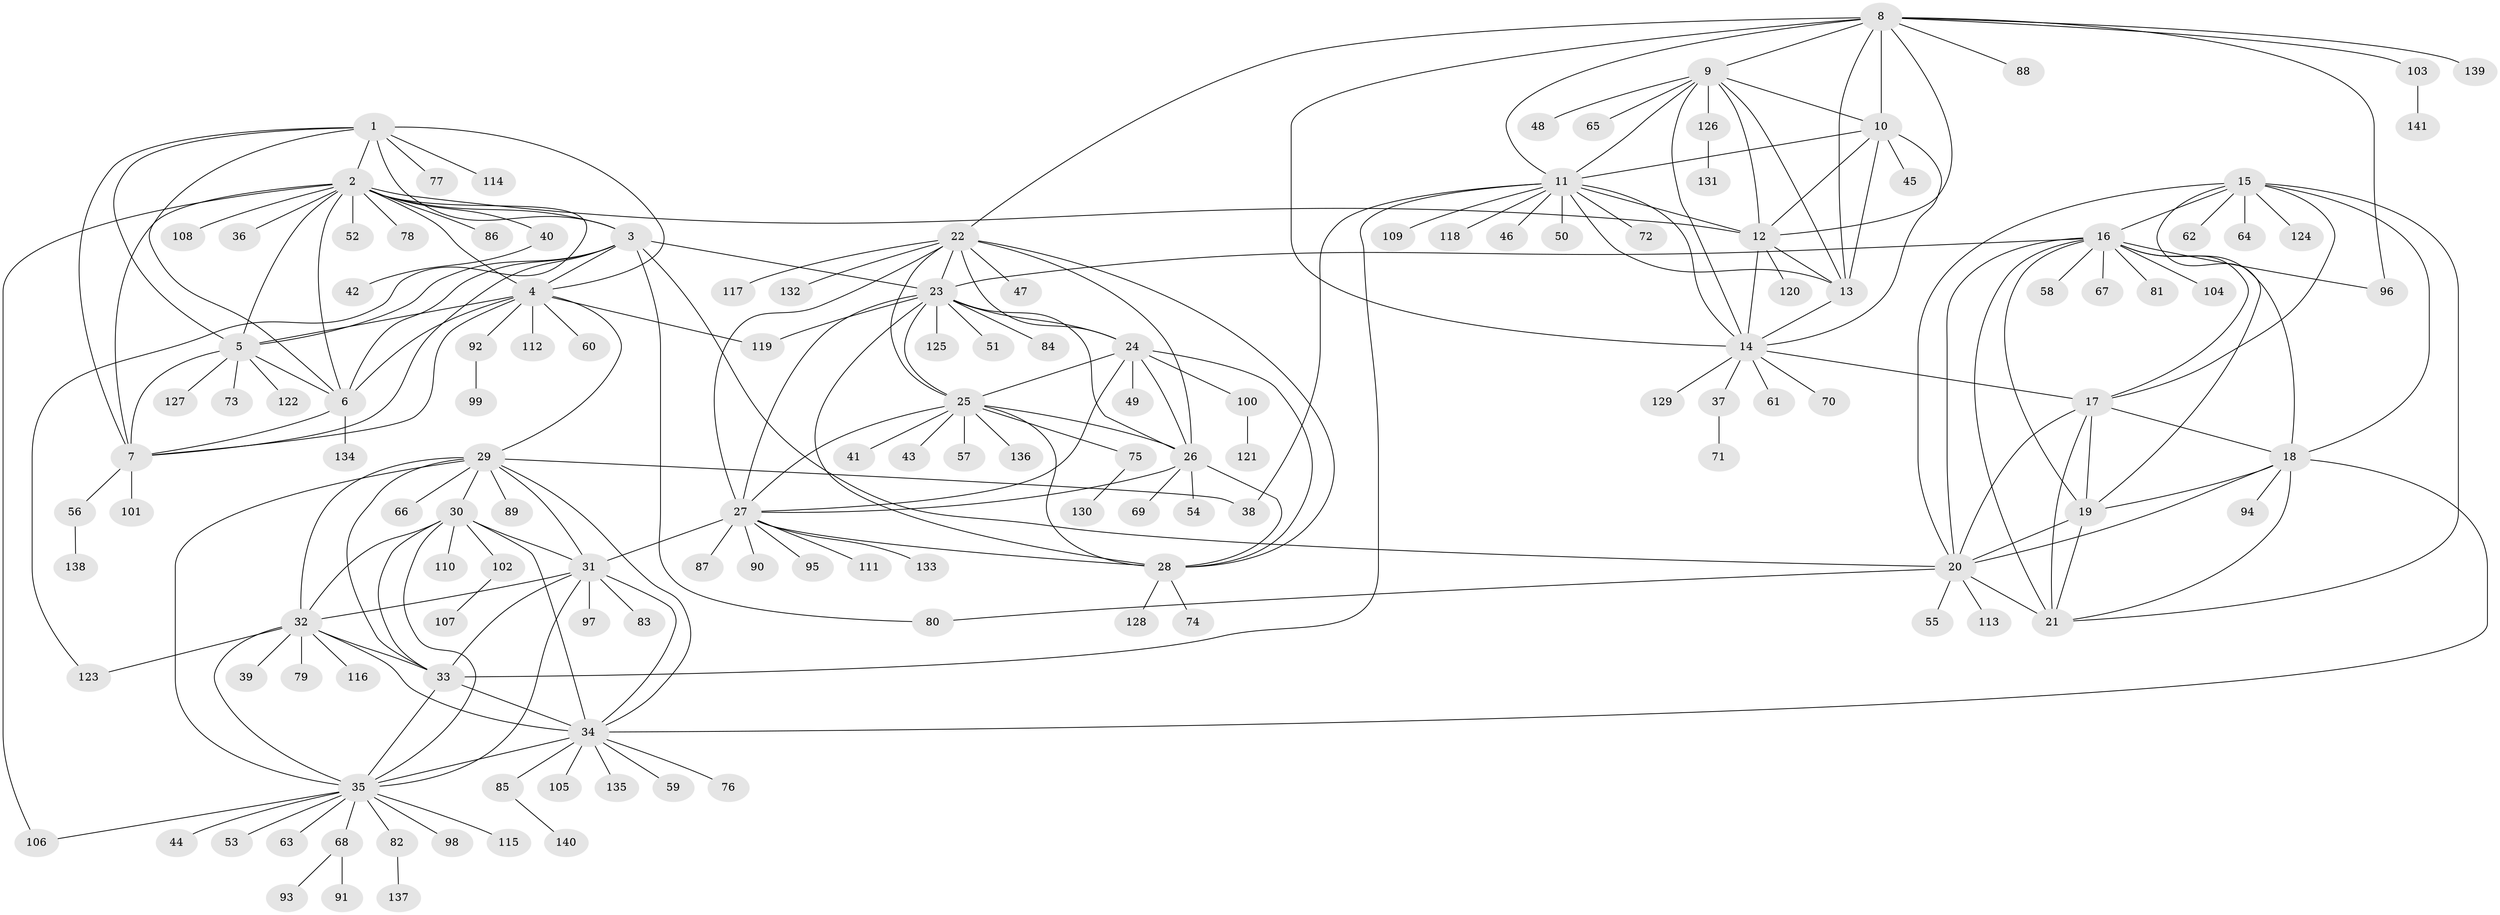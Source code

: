 // Generated by graph-tools (version 1.1) at 2025/11/02/27/25 16:11:30]
// undirected, 141 vertices, 227 edges
graph export_dot {
graph [start="1"]
  node [color=gray90,style=filled];
  1;
  2;
  3;
  4;
  5;
  6;
  7;
  8;
  9;
  10;
  11;
  12;
  13;
  14;
  15;
  16;
  17;
  18;
  19;
  20;
  21;
  22;
  23;
  24;
  25;
  26;
  27;
  28;
  29;
  30;
  31;
  32;
  33;
  34;
  35;
  36;
  37;
  38;
  39;
  40;
  41;
  42;
  43;
  44;
  45;
  46;
  47;
  48;
  49;
  50;
  51;
  52;
  53;
  54;
  55;
  56;
  57;
  58;
  59;
  60;
  61;
  62;
  63;
  64;
  65;
  66;
  67;
  68;
  69;
  70;
  71;
  72;
  73;
  74;
  75;
  76;
  77;
  78;
  79;
  80;
  81;
  82;
  83;
  84;
  85;
  86;
  87;
  88;
  89;
  90;
  91;
  92;
  93;
  94;
  95;
  96;
  97;
  98;
  99;
  100;
  101;
  102;
  103;
  104;
  105;
  106;
  107;
  108;
  109;
  110;
  111;
  112;
  113;
  114;
  115;
  116;
  117;
  118;
  119;
  120;
  121;
  122;
  123;
  124;
  125;
  126;
  127;
  128;
  129;
  130;
  131;
  132;
  133;
  134;
  135;
  136;
  137;
  138;
  139;
  140;
  141;
  1 -- 2;
  1 -- 3;
  1 -- 4;
  1 -- 5;
  1 -- 6;
  1 -- 7;
  1 -- 77;
  1 -- 114;
  2 -- 3;
  2 -- 4;
  2 -- 5;
  2 -- 6;
  2 -- 7;
  2 -- 12;
  2 -- 36;
  2 -- 40;
  2 -- 52;
  2 -- 78;
  2 -- 86;
  2 -- 106;
  2 -- 108;
  2 -- 123;
  3 -- 4;
  3 -- 5;
  3 -- 6;
  3 -- 7;
  3 -- 20;
  3 -- 23;
  3 -- 80;
  4 -- 5;
  4 -- 6;
  4 -- 7;
  4 -- 29;
  4 -- 60;
  4 -- 92;
  4 -- 112;
  4 -- 119;
  5 -- 6;
  5 -- 7;
  5 -- 73;
  5 -- 122;
  5 -- 127;
  6 -- 7;
  6 -- 134;
  7 -- 56;
  7 -- 101;
  8 -- 9;
  8 -- 10;
  8 -- 11;
  8 -- 12;
  8 -- 13;
  8 -- 14;
  8 -- 22;
  8 -- 88;
  8 -- 96;
  8 -- 103;
  8 -- 139;
  9 -- 10;
  9 -- 11;
  9 -- 12;
  9 -- 13;
  9 -- 14;
  9 -- 48;
  9 -- 65;
  9 -- 126;
  10 -- 11;
  10 -- 12;
  10 -- 13;
  10 -- 14;
  10 -- 45;
  11 -- 12;
  11 -- 13;
  11 -- 14;
  11 -- 33;
  11 -- 38;
  11 -- 46;
  11 -- 50;
  11 -- 72;
  11 -- 109;
  11 -- 118;
  12 -- 13;
  12 -- 14;
  12 -- 120;
  13 -- 14;
  14 -- 17;
  14 -- 37;
  14 -- 61;
  14 -- 70;
  14 -- 129;
  15 -- 16;
  15 -- 17;
  15 -- 18;
  15 -- 19;
  15 -- 20;
  15 -- 21;
  15 -- 62;
  15 -- 64;
  15 -- 124;
  16 -- 17;
  16 -- 18;
  16 -- 19;
  16 -- 20;
  16 -- 21;
  16 -- 23;
  16 -- 58;
  16 -- 67;
  16 -- 81;
  16 -- 96;
  16 -- 104;
  17 -- 18;
  17 -- 19;
  17 -- 20;
  17 -- 21;
  18 -- 19;
  18 -- 20;
  18 -- 21;
  18 -- 34;
  18 -- 94;
  19 -- 20;
  19 -- 21;
  20 -- 21;
  20 -- 55;
  20 -- 80;
  20 -- 113;
  22 -- 23;
  22 -- 24;
  22 -- 25;
  22 -- 26;
  22 -- 27;
  22 -- 28;
  22 -- 47;
  22 -- 117;
  22 -- 132;
  23 -- 24;
  23 -- 25;
  23 -- 26;
  23 -- 27;
  23 -- 28;
  23 -- 51;
  23 -- 84;
  23 -- 119;
  23 -- 125;
  24 -- 25;
  24 -- 26;
  24 -- 27;
  24 -- 28;
  24 -- 49;
  24 -- 100;
  25 -- 26;
  25 -- 27;
  25 -- 28;
  25 -- 41;
  25 -- 43;
  25 -- 57;
  25 -- 75;
  25 -- 136;
  26 -- 27;
  26 -- 28;
  26 -- 54;
  26 -- 69;
  27 -- 28;
  27 -- 31;
  27 -- 87;
  27 -- 90;
  27 -- 95;
  27 -- 111;
  27 -- 133;
  28 -- 74;
  28 -- 128;
  29 -- 30;
  29 -- 31;
  29 -- 32;
  29 -- 33;
  29 -- 34;
  29 -- 35;
  29 -- 38;
  29 -- 66;
  29 -- 89;
  30 -- 31;
  30 -- 32;
  30 -- 33;
  30 -- 34;
  30 -- 35;
  30 -- 102;
  30 -- 110;
  31 -- 32;
  31 -- 33;
  31 -- 34;
  31 -- 35;
  31 -- 83;
  31 -- 97;
  32 -- 33;
  32 -- 34;
  32 -- 35;
  32 -- 39;
  32 -- 79;
  32 -- 116;
  32 -- 123;
  33 -- 34;
  33 -- 35;
  34 -- 35;
  34 -- 59;
  34 -- 76;
  34 -- 85;
  34 -- 105;
  34 -- 135;
  35 -- 44;
  35 -- 53;
  35 -- 63;
  35 -- 68;
  35 -- 82;
  35 -- 98;
  35 -- 106;
  35 -- 115;
  37 -- 71;
  40 -- 42;
  56 -- 138;
  68 -- 91;
  68 -- 93;
  75 -- 130;
  82 -- 137;
  85 -- 140;
  92 -- 99;
  100 -- 121;
  102 -- 107;
  103 -- 141;
  126 -- 131;
}
